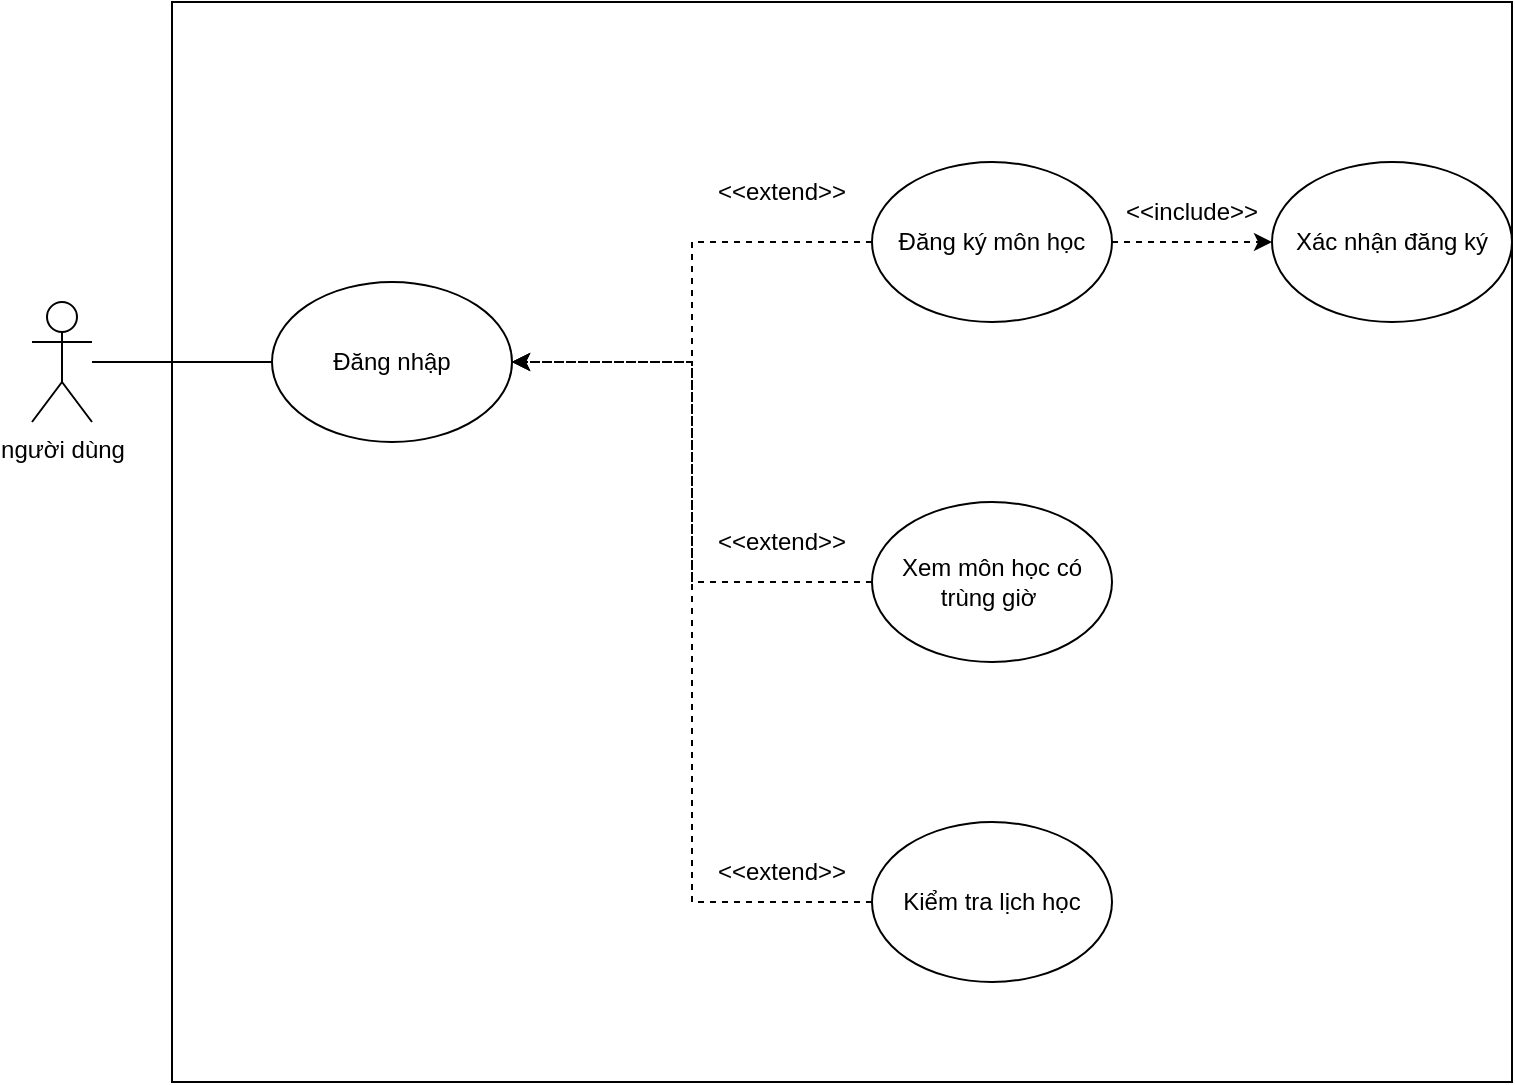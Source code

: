 <mxfile version="28.2.8">
  <diagram name="Page-1" id="qTks4ml46yPVQlJDsnob">
    <mxGraphModel dx="1216" dy="905" grid="1" gridSize="10" guides="1" tooltips="1" connect="1" arrows="1" fold="1" page="1" pageScale="1" pageWidth="850" pageHeight="1100" math="0" shadow="0">
      <root>
        <mxCell id="0" />
        <mxCell id="1" parent="0" />
        <mxCell id="bgoTZBbssSBPb9AjZxUO-2" value="" style="rounded=0;whiteSpace=wrap;html=1;" vertex="1" parent="1">
          <mxGeometry x="150" y="40" width="670" height="540" as="geometry" />
        </mxCell>
        <mxCell id="bgoTZBbssSBPb9AjZxUO-9" style="edgeStyle=orthogonalEdgeStyle;rounded=0;orthogonalLoop=1;jettySize=auto;html=1;entryX=0;entryY=0.5;entryDx=0;entryDy=0;endArrow=none;endFill=0;" edge="1" parent="1" source="bgoTZBbssSBPb9AjZxUO-3" target="bgoTZBbssSBPb9AjZxUO-4">
          <mxGeometry relative="1" as="geometry" />
        </mxCell>
        <mxCell id="bgoTZBbssSBPb9AjZxUO-3" value="người dùng" style="shape=umlActor;verticalLabelPosition=bottom;verticalAlign=top;html=1;outlineConnect=0;" vertex="1" parent="1">
          <mxGeometry x="80" y="190" width="30" height="60" as="geometry" />
        </mxCell>
        <mxCell id="bgoTZBbssSBPb9AjZxUO-4" value="Đăng nhập" style="ellipse;whiteSpace=wrap;html=1;" vertex="1" parent="1">
          <mxGeometry x="200" y="180" width="120" height="80" as="geometry" />
        </mxCell>
        <mxCell id="bgoTZBbssSBPb9AjZxUO-11" style="edgeStyle=orthogonalEdgeStyle;rounded=0;orthogonalLoop=1;jettySize=auto;html=1;entryX=1;entryY=0.5;entryDx=0;entryDy=0;dashed=1;" edge="1" parent="1" source="bgoTZBbssSBPb9AjZxUO-5" target="bgoTZBbssSBPb9AjZxUO-4">
          <mxGeometry relative="1" as="geometry" />
        </mxCell>
        <mxCell id="bgoTZBbssSBPb9AjZxUO-15" style="edgeStyle=orthogonalEdgeStyle;rounded=0;orthogonalLoop=1;jettySize=auto;html=1;dashed=1;" edge="1" parent="1" source="bgoTZBbssSBPb9AjZxUO-5" target="bgoTZBbssSBPb9AjZxUO-8">
          <mxGeometry relative="1" as="geometry" />
        </mxCell>
        <mxCell id="bgoTZBbssSBPb9AjZxUO-5" value="Đăng ký môn học" style="ellipse;whiteSpace=wrap;html=1;" vertex="1" parent="1">
          <mxGeometry x="500" y="120" width="120" height="80" as="geometry" />
        </mxCell>
        <mxCell id="bgoTZBbssSBPb9AjZxUO-13" style="edgeStyle=orthogonalEdgeStyle;rounded=0;orthogonalLoop=1;jettySize=auto;html=1;entryX=1;entryY=0.5;entryDx=0;entryDy=0;dashed=1;" edge="1" parent="1" source="bgoTZBbssSBPb9AjZxUO-6" target="bgoTZBbssSBPb9AjZxUO-4">
          <mxGeometry relative="1" as="geometry">
            <mxPoint x="410" y="220" as="targetPoint" />
          </mxGeometry>
        </mxCell>
        <mxCell id="bgoTZBbssSBPb9AjZxUO-6" value="Kiểm tra lịch học" style="ellipse;whiteSpace=wrap;html=1;" vertex="1" parent="1">
          <mxGeometry x="500" y="450" width="120" height="80" as="geometry" />
        </mxCell>
        <mxCell id="bgoTZBbssSBPb9AjZxUO-14" style="edgeStyle=orthogonalEdgeStyle;rounded=0;orthogonalLoop=1;jettySize=auto;html=1;entryX=1;entryY=0.5;entryDx=0;entryDy=0;dashed=1;" edge="1" parent="1" source="bgoTZBbssSBPb9AjZxUO-7" target="bgoTZBbssSBPb9AjZxUO-4">
          <mxGeometry relative="1" as="geometry" />
        </mxCell>
        <mxCell id="bgoTZBbssSBPb9AjZxUO-7" value="Xem môn học có trùng giờ&amp;nbsp;" style="ellipse;whiteSpace=wrap;html=1;" vertex="1" parent="1">
          <mxGeometry x="500" y="290" width="120" height="80" as="geometry" />
        </mxCell>
        <mxCell id="bgoTZBbssSBPb9AjZxUO-8" value="Xác nhận đăng ký" style="ellipse;whiteSpace=wrap;html=1;" vertex="1" parent="1">
          <mxGeometry x="700" y="120" width="120" height="80" as="geometry" />
        </mxCell>
        <mxCell id="bgoTZBbssSBPb9AjZxUO-16" value="&amp;lt;&amp;lt;include&amp;gt;&amp;gt;" style="text;html=1;whiteSpace=wrap;strokeColor=none;fillColor=none;align=center;verticalAlign=middle;rounded=0;" vertex="1" parent="1">
          <mxGeometry x="630" y="130" width="60" height="30" as="geometry" />
        </mxCell>
        <mxCell id="bgoTZBbssSBPb9AjZxUO-17" value="&amp;lt;&amp;lt;extend&amp;gt;&amp;gt;" style="text;html=1;whiteSpace=wrap;strokeColor=none;fillColor=none;align=center;verticalAlign=middle;rounded=0;" vertex="1" parent="1">
          <mxGeometry x="425" y="460" width="60" height="30" as="geometry" />
        </mxCell>
        <mxCell id="bgoTZBbssSBPb9AjZxUO-18" value="&amp;lt;&amp;lt;extend&amp;gt;&amp;gt;" style="text;html=1;whiteSpace=wrap;strokeColor=none;fillColor=none;align=center;verticalAlign=middle;rounded=0;" vertex="1" parent="1">
          <mxGeometry x="425" y="120" width="60" height="30" as="geometry" />
        </mxCell>
        <mxCell id="bgoTZBbssSBPb9AjZxUO-19" value="&amp;lt;&amp;lt;extend&amp;gt;&amp;gt;" style="text;html=1;whiteSpace=wrap;strokeColor=none;fillColor=none;align=center;verticalAlign=middle;rounded=0;" vertex="1" parent="1">
          <mxGeometry x="425" y="295" width="60" height="30" as="geometry" />
        </mxCell>
      </root>
    </mxGraphModel>
  </diagram>
</mxfile>
